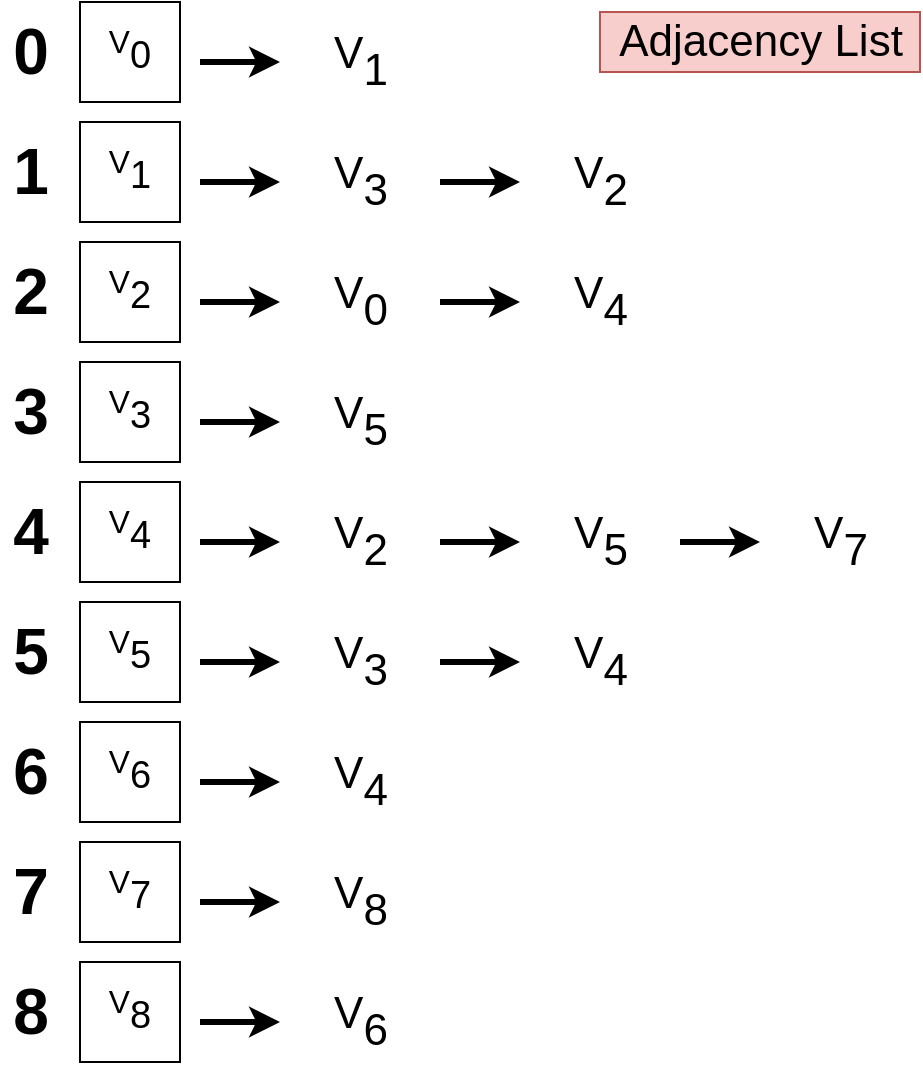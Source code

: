 <mxfile version="13.10.9" type="device"><diagram id="jbTynC4BAHsf56-cXJUN" name="Page-1"><mxGraphModel dx="1038" dy="528" grid="1" gridSize="10" guides="1" tooltips="1" connect="1" arrows="1" fold="1" page="1" pageScale="1" pageWidth="850" pageHeight="1100" math="0" shadow="0"><root><mxCell id="0"/><mxCell id="1" parent="0"/><mxCell id="AD6emKCsOcw9tvs_ERwK-1" value="&lt;font style=&quot;font-size: 19px&quot;&gt;&lt;sup&gt;V&lt;/sup&gt;0&lt;/font&gt;" style="whiteSpace=wrap;html=1;aspect=fixed;" vertex="1" parent="1"><mxGeometry x="140" y="90" width="50" height="50" as="geometry"/></mxCell><mxCell id="AD6emKCsOcw9tvs_ERwK-2" value="0" style="text;html=1;align=center;verticalAlign=middle;resizable=0;points=[];autosize=1;fontSize=32;fontStyle=1" vertex="1" parent="1"><mxGeometry x="100" y="95" width="30" height="40" as="geometry"/></mxCell><mxCell id="AD6emKCsOcw9tvs_ERwK-3" value="&lt;font style=&quot;font-size: 19px&quot;&gt;&lt;sup&gt;V&lt;/sup&gt;1&lt;/font&gt;" style="whiteSpace=wrap;html=1;aspect=fixed;" vertex="1" parent="1"><mxGeometry x="140" y="150" width="50" height="50" as="geometry"/></mxCell><mxCell id="AD6emKCsOcw9tvs_ERwK-4" value="1" style="text;html=1;align=center;verticalAlign=middle;resizable=0;points=[];autosize=1;fontSize=32;fontStyle=1" vertex="1" parent="1"><mxGeometry x="100" y="155" width="30" height="40" as="geometry"/></mxCell><mxCell id="AD6emKCsOcw9tvs_ERwK-5" value="&lt;font style=&quot;font-size: 19px&quot;&gt;&lt;sup&gt;V&lt;/sup&gt;2&lt;/font&gt;" style="whiteSpace=wrap;html=1;aspect=fixed;" vertex="1" parent="1"><mxGeometry x="140" y="210" width="50" height="50" as="geometry"/></mxCell><mxCell id="AD6emKCsOcw9tvs_ERwK-6" value="2" style="text;html=1;align=center;verticalAlign=middle;resizable=0;points=[];autosize=1;fontSize=32;fontStyle=1" vertex="1" parent="1"><mxGeometry x="100" y="215" width="30" height="40" as="geometry"/></mxCell><mxCell id="AD6emKCsOcw9tvs_ERwK-7" value="&lt;font style=&quot;font-size: 19px&quot;&gt;&lt;sup&gt;V&lt;/sup&gt;3&lt;/font&gt;" style="whiteSpace=wrap;html=1;aspect=fixed;" vertex="1" parent="1"><mxGeometry x="140" y="270" width="50" height="50" as="geometry"/></mxCell><mxCell id="AD6emKCsOcw9tvs_ERwK-8" value="3" style="text;html=1;align=center;verticalAlign=middle;resizable=0;points=[];autosize=1;fontSize=32;fontStyle=1" vertex="1" parent="1"><mxGeometry x="100" y="275" width="30" height="40" as="geometry"/></mxCell><mxCell id="AD6emKCsOcw9tvs_ERwK-9" value="&lt;font style=&quot;font-size: 19px&quot;&gt;&lt;sup&gt;V&lt;/sup&gt;4&lt;/font&gt;" style="whiteSpace=wrap;html=1;aspect=fixed;" vertex="1" parent="1"><mxGeometry x="140" y="330" width="50" height="50" as="geometry"/></mxCell><mxCell id="AD6emKCsOcw9tvs_ERwK-10" value="4" style="text;html=1;align=center;verticalAlign=middle;resizable=0;points=[];autosize=1;fontSize=32;fontStyle=1" vertex="1" parent="1"><mxGeometry x="100" y="335" width="30" height="40" as="geometry"/></mxCell><mxCell id="AD6emKCsOcw9tvs_ERwK-11" value="&lt;font style=&quot;font-size: 19px&quot;&gt;&lt;sup&gt;V&lt;/sup&gt;5&lt;/font&gt;" style="whiteSpace=wrap;html=1;aspect=fixed;" vertex="1" parent="1"><mxGeometry x="140" y="390" width="50" height="50" as="geometry"/></mxCell><mxCell id="AD6emKCsOcw9tvs_ERwK-12" value="5" style="text;html=1;align=center;verticalAlign=middle;resizable=0;points=[];autosize=1;fontSize=32;fontStyle=1" vertex="1" parent="1"><mxGeometry x="100" y="395" width="30" height="40" as="geometry"/></mxCell><mxCell id="AD6emKCsOcw9tvs_ERwK-13" value="&lt;font style=&quot;font-size: 19px&quot;&gt;&lt;sup&gt;V&lt;/sup&gt;6&lt;/font&gt;" style="whiteSpace=wrap;html=1;aspect=fixed;" vertex="1" parent="1"><mxGeometry x="140" y="450" width="50" height="50" as="geometry"/></mxCell><mxCell id="AD6emKCsOcw9tvs_ERwK-14" value="6" style="text;html=1;align=center;verticalAlign=middle;resizable=0;points=[];autosize=1;fontSize=32;fontStyle=1" vertex="1" parent="1"><mxGeometry x="100" y="455" width="30" height="40" as="geometry"/></mxCell><mxCell id="AD6emKCsOcw9tvs_ERwK-15" value="&lt;font style=&quot;font-size: 19px&quot;&gt;&lt;sup&gt;V&lt;/sup&gt;7&lt;/font&gt;" style="whiteSpace=wrap;html=1;aspect=fixed;" vertex="1" parent="1"><mxGeometry x="140" y="510" width="50" height="50" as="geometry"/></mxCell><mxCell id="AD6emKCsOcw9tvs_ERwK-16" value="7" style="text;html=1;align=center;verticalAlign=middle;resizable=0;points=[];autosize=1;fontSize=32;fontStyle=1" vertex="1" parent="1"><mxGeometry x="100" y="515" width="30" height="40" as="geometry"/></mxCell><mxCell id="AD6emKCsOcw9tvs_ERwK-17" value="&lt;font style=&quot;font-size: 19px&quot;&gt;&lt;sup&gt;V&lt;/sup&gt;8&lt;/font&gt;" style="whiteSpace=wrap;html=1;aspect=fixed;" vertex="1" parent="1"><mxGeometry x="140" y="570" width="50" height="50" as="geometry"/></mxCell><mxCell id="AD6emKCsOcw9tvs_ERwK-18" value="8" style="text;html=1;align=center;verticalAlign=middle;resizable=0;points=[];autosize=1;fontSize=32;fontStyle=1" vertex="1" parent="1"><mxGeometry x="100" y="575" width="30" height="40" as="geometry"/></mxCell><mxCell id="AD6emKCsOcw9tvs_ERwK-19" value="" style="endArrow=classic;html=1;fontSize=32;strokeWidth=3;" edge="1" parent="1"><mxGeometry width="50" height="50" relative="1" as="geometry"><mxPoint x="200" y="120" as="sourcePoint"/><mxPoint x="240" y="120" as="targetPoint"/></mxGeometry></mxCell><mxCell id="AD6emKCsOcw9tvs_ERwK-20" value="" style="endArrow=classic;html=1;fontSize=32;strokeWidth=3;" edge="1" parent="1"><mxGeometry width="50" height="50" relative="1" as="geometry"><mxPoint x="200" y="180" as="sourcePoint"/><mxPoint x="240" y="180" as="targetPoint"/></mxGeometry></mxCell><mxCell id="AD6emKCsOcw9tvs_ERwK-21" value="" style="endArrow=classic;html=1;fontSize=32;strokeWidth=3;" edge="1" parent="1"><mxGeometry width="50" height="50" relative="1" as="geometry"><mxPoint x="200" y="240" as="sourcePoint"/><mxPoint x="240" y="240" as="targetPoint"/></mxGeometry></mxCell><mxCell id="AD6emKCsOcw9tvs_ERwK-22" value="" style="endArrow=classic;html=1;fontSize=32;strokeWidth=3;" edge="1" parent="1"><mxGeometry width="50" height="50" relative="1" as="geometry"><mxPoint x="200" y="300" as="sourcePoint"/><mxPoint x="240" y="300" as="targetPoint"/></mxGeometry></mxCell><mxCell id="AD6emKCsOcw9tvs_ERwK-23" value="" style="endArrow=classic;html=1;fontSize=32;strokeWidth=3;" edge="1" parent="1"><mxGeometry width="50" height="50" relative="1" as="geometry"><mxPoint x="200" y="360" as="sourcePoint"/><mxPoint x="240" y="360" as="targetPoint"/></mxGeometry></mxCell><mxCell id="AD6emKCsOcw9tvs_ERwK-24" value="" style="endArrow=classic;html=1;fontSize=32;strokeWidth=3;" edge="1" parent="1"><mxGeometry width="50" height="50" relative="1" as="geometry"><mxPoint x="200" y="420" as="sourcePoint"/><mxPoint x="240" y="420" as="targetPoint"/></mxGeometry></mxCell><mxCell id="AD6emKCsOcw9tvs_ERwK-25" value="" style="endArrow=classic;html=1;fontSize=32;strokeWidth=3;" edge="1" parent="1"><mxGeometry width="50" height="50" relative="1" as="geometry"><mxPoint x="200" y="480" as="sourcePoint"/><mxPoint x="240" y="480" as="targetPoint"/></mxGeometry></mxCell><mxCell id="AD6emKCsOcw9tvs_ERwK-26" value="" style="endArrow=classic;html=1;fontSize=32;strokeWidth=3;" edge="1" parent="1"><mxGeometry width="50" height="50" relative="1" as="geometry"><mxPoint x="200" y="540" as="sourcePoint"/><mxPoint x="240" y="540" as="targetPoint"/></mxGeometry></mxCell><mxCell id="AD6emKCsOcw9tvs_ERwK-27" value="" style="endArrow=classic;html=1;fontSize=32;strokeWidth=3;" edge="1" parent="1"><mxGeometry width="50" height="50" relative="1" as="geometry"><mxPoint x="200" y="600" as="sourcePoint"/><mxPoint x="240" y="600" as="targetPoint"/></mxGeometry></mxCell><mxCell id="AD6emKCsOcw9tvs_ERwK-28" value="&lt;sup style=&quot;font-size: 22px&quot;&gt;V&lt;/sup&gt;&lt;span style=&quot;font-size: 22px&quot;&gt;1&lt;/span&gt;" style="text;html=1;align=center;verticalAlign=middle;resizable=0;points=[];autosize=1;fontSize=22;" vertex="1" parent="1"><mxGeometry x="260" y="100" width="40" height="40" as="geometry"/></mxCell><mxCell id="AD6emKCsOcw9tvs_ERwK-29" value="&lt;sup style=&quot;font-size: 22px&quot;&gt;V&lt;/sup&gt;&lt;span style=&quot;font-size: 22px&quot;&gt;3&lt;/span&gt;" style="text;html=1;align=center;verticalAlign=middle;resizable=0;points=[];autosize=1;fontSize=22;" vertex="1" parent="1"><mxGeometry x="260" y="160" width="40" height="40" as="geometry"/></mxCell><mxCell id="AD6emKCsOcw9tvs_ERwK-30" value="" style="endArrow=classic;html=1;fontSize=32;strokeWidth=3;" edge="1" parent="1"><mxGeometry width="50" height="50" relative="1" as="geometry"><mxPoint x="320" y="180" as="sourcePoint"/><mxPoint x="360" y="180" as="targetPoint"/></mxGeometry></mxCell><mxCell id="AD6emKCsOcw9tvs_ERwK-31" value="&lt;sup style=&quot;font-size: 22px&quot;&gt;V&lt;/sup&gt;&lt;span style=&quot;font-size: 22px&quot;&gt;2&lt;/span&gt;" style="text;html=1;align=center;verticalAlign=middle;resizable=0;points=[];autosize=1;fontSize=22;" vertex="1" parent="1"><mxGeometry x="380" y="160" width="40" height="40" as="geometry"/></mxCell><mxCell id="AD6emKCsOcw9tvs_ERwK-32" value="&lt;sup style=&quot;font-size: 22px&quot;&gt;V&lt;/sup&gt;&lt;span style=&quot;font-size: 22px&quot;&gt;0&lt;/span&gt;" style="text;html=1;align=center;verticalAlign=middle;resizable=0;points=[];autosize=1;fontSize=22;" vertex="1" parent="1"><mxGeometry x="260" y="220" width="40" height="40" as="geometry"/></mxCell><mxCell id="AD6emKCsOcw9tvs_ERwK-33" value="" style="endArrow=classic;html=1;fontSize=32;strokeWidth=3;" edge="1" parent="1"><mxGeometry width="50" height="50" relative="1" as="geometry"><mxPoint x="320" y="240" as="sourcePoint"/><mxPoint x="360" y="240" as="targetPoint"/></mxGeometry></mxCell><mxCell id="AD6emKCsOcw9tvs_ERwK-34" value="&lt;sup style=&quot;font-size: 22px&quot;&gt;V&lt;/sup&gt;&lt;span style=&quot;font-size: 22px&quot;&gt;4&lt;/span&gt;" style="text;html=1;align=center;verticalAlign=middle;resizable=0;points=[];autosize=1;fontSize=22;" vertex="1" parent="1"><mxGeometry x="380" y="220" width="40" height="40" as="geometry"/></mxCell><mxCell id="AD6emKCsOcw9tvs_ERwK-35" value="&lt;sup style=&quot;font-size: 22px&quot;&gt;V&lt;/sup&gt;&lt;span style=&quot;font-size: 22px&quot;&gt;5&lt;/span&gt;" style="text;html=1;align=center;verticalAlign=middle;resizable=0;points=[];autosize=1;fontSize=22;" vertex="1" parent="1"><mxGeometry x="260" y="280" width="40" height="40" as="geometry"/></mxCell><mxCell id="AD6emKCsOcw9tvs_ERwK-36" value="&lt;sup style=&quot;font-size: 22px&quot;&gt;V&lt;/sup&gt;&lt;span style=&quot;font-size: 22px&quot;&gt;2&lt;/span&gt;" style="text;html=1;align=center;verticalAlign=middle;resizable=0;points=[];autosize=1;fontSize=22;" vertex="1" parent="1"><mxGeometry x="260" y="340" width="40" height="40" as="geometry"/></mxCell><mxCell id="AD6emKCsOcw9tvs_ERwK-37" value="" style="endArrow=classic;html=1;fontSize=32;strokeWidth=3;" edge="1" parent="1"><mxGeometry width="50" height="50" relative="1" as="geometry"><mxPoint x="320" y="360" as="sourcePoint"/><mxPoint x="360" y="360" as="targetPoint"/></mxGeometry></mxCell><mxCell id="AD6emKCsOcw9tvs_ERwK-38" value="&lt;sup style=&quot;font-size: 22px&quot;&gt;V&lt;/sup&gt;&lt;span style=&quot;font-size: 22px&quot;&gt;5&lt;/span&gt;" style="text;html=1;align=center;verticalAlign=middle;resizable=0;points=[];autosize=1;fontSize=22;" vertex="1" parent="1"><mxGeometry x="380" y="340" width="40" height="40" as="geometry"/></mxCell><mxCell id="AD6emKCsOcw9tvs_ERwK-39" value="" style="endArrow=classic;html=1;fontSize=32;strokeWidth=3;" edge="1" parent="1"><mxGeometry width="50" height="50" relative="1" as="geometry"><mxPoint x="440" y="360" as="sourcePoint"/><mxPoint x="480" y="360" as="targetPoint"/></mxGeometry></mxCell><mxCell id="AD6emKCsOcw9tvs_ERwK-41" value="&lt;sup style=&quot;font-size: 22px&quot;&gt;V&lt;/sup&gt;&lt;span style=&quot;font-size: 22px&quot;&gt;7&lt;/span&gt;" style="text;html=1;align=center;verticalAlign=middle;resizable=0;points=[];autosize=1;fontSize=22;" vertex="1" parent="1"><mxGeometry x="500" y="340" width="40" height="40" as="geometry"/></mxCell><mxCell id="AD6emKCsOcw9tvs_ERwK-42" value="&lt;sup style=&quot;font-size: 22px&quot;&gt;V&lt;/sup&gt;&lt;span style=&quot;font-size: 22px&quot;&gt;3&lt;/span&gt;" style="text;html=1;align=center;verticalAlign=middle;resizable=0;points=[];autosize=1;fontSize=22;" vertex="1" parent="1"><mxGeometry x="260" y="400" width="40" height="40" as="geometry"/></mxCell><mxCell id="AD6emKCsOcw9tvs_ERwK-43" value="" style="endArrow=classic;html=1;fontSize=32;strokeWidth=3;" edge="1" parent="1"><mxGeometry width="50" height="50" relative="1" as="geometry"><mxPoint x="320" y="420" as="sourcePoint"/><mxPoint x="360" y="420" as="targetPoint"/></mxGeometry></mxCell><mxCell id="AD6emKCsOcw9tvs_ERwK-44" value="&lt;sup style=&quot;font-size: 22px&quot;&gt;V&lt;/sup&gt;&lt;span style=&quot;font-size: 22px&quot;&gt;4&lt;/span&gt;" style="text;html=1;align=center;verticalAlign=middle;resizable=0;points=[];autosize=1;fontSize=22;" vertex="1" parent="1"><mxGeometry x="380" y="400" width="40" height="40" as="geometry"/></mxCell><mxCell id="AD6emKCsOcw9tvs_ERwK-45" value="&lt;sup style=&quot;font-size: 22px&quot;&gt;V&lt;/sup&gt;&lt;span style=&quot;font-size: 22px&quot;&gt;4&lt;/span&gt;" style="text;html=1;align=center;verticalAlign=middle;resizable=0;points=[];autosize=1;fontSize=22;" vertex="1" parent="1"><mxGeometry x="260" y="460" width="40" height="40" as="geometry"/></mxCell><mxCell id="AD6emKCsOcw9tvs_ERwK-46" value="&lt;sup style=&quot;font-size: 22px&quot;&gt;V&lt;/sup&gt;&lt;span style=&quot;font-size: 22px&quot;&gt;8&lt;/span&gt;" style="text;html=1;align=center;verticalAlign=middle;resizable=0;points=[];autosize=1;fontSize=22;" vertex="1" parent="1"><mxGeometry x="260" y="520" width="40" height="40" as="geometry"/></mxCell><mxCell id="AD6emKCsOcw9tvs_ERwK-47" value="&lt;sup style=&quot;font-size: 22px&quot;&gt;V&lt;/sup&gt;&lt;span style=&quot;font-size: 22px&quot;&gt;6&lt;/span&gt;" style="text;html=1;align=center;verticalAlign=middle;resizable=0;points=[];autosize=1;fontSize=22;" vertex="1" parent="1"><mxGeometry x="260" y="580" width="40" height="40" as="geometry"/></mxCell><mxCell id="AD6emKCsOcw9tvs_ERwK-48" value="Adjacency List" style="text;html=1;align=center;verticalAlign=middle;resizable=0;points=[];autosize=1;fontSize=22;fillColor=#f8cecc;strokeColor=#b85450;" vertex="1" parent="1"><mxGeometry x="400" y="95" width="160" height="30" as="geometry"/></mxCell></root></mxGraphModel></diagram></mxfile>